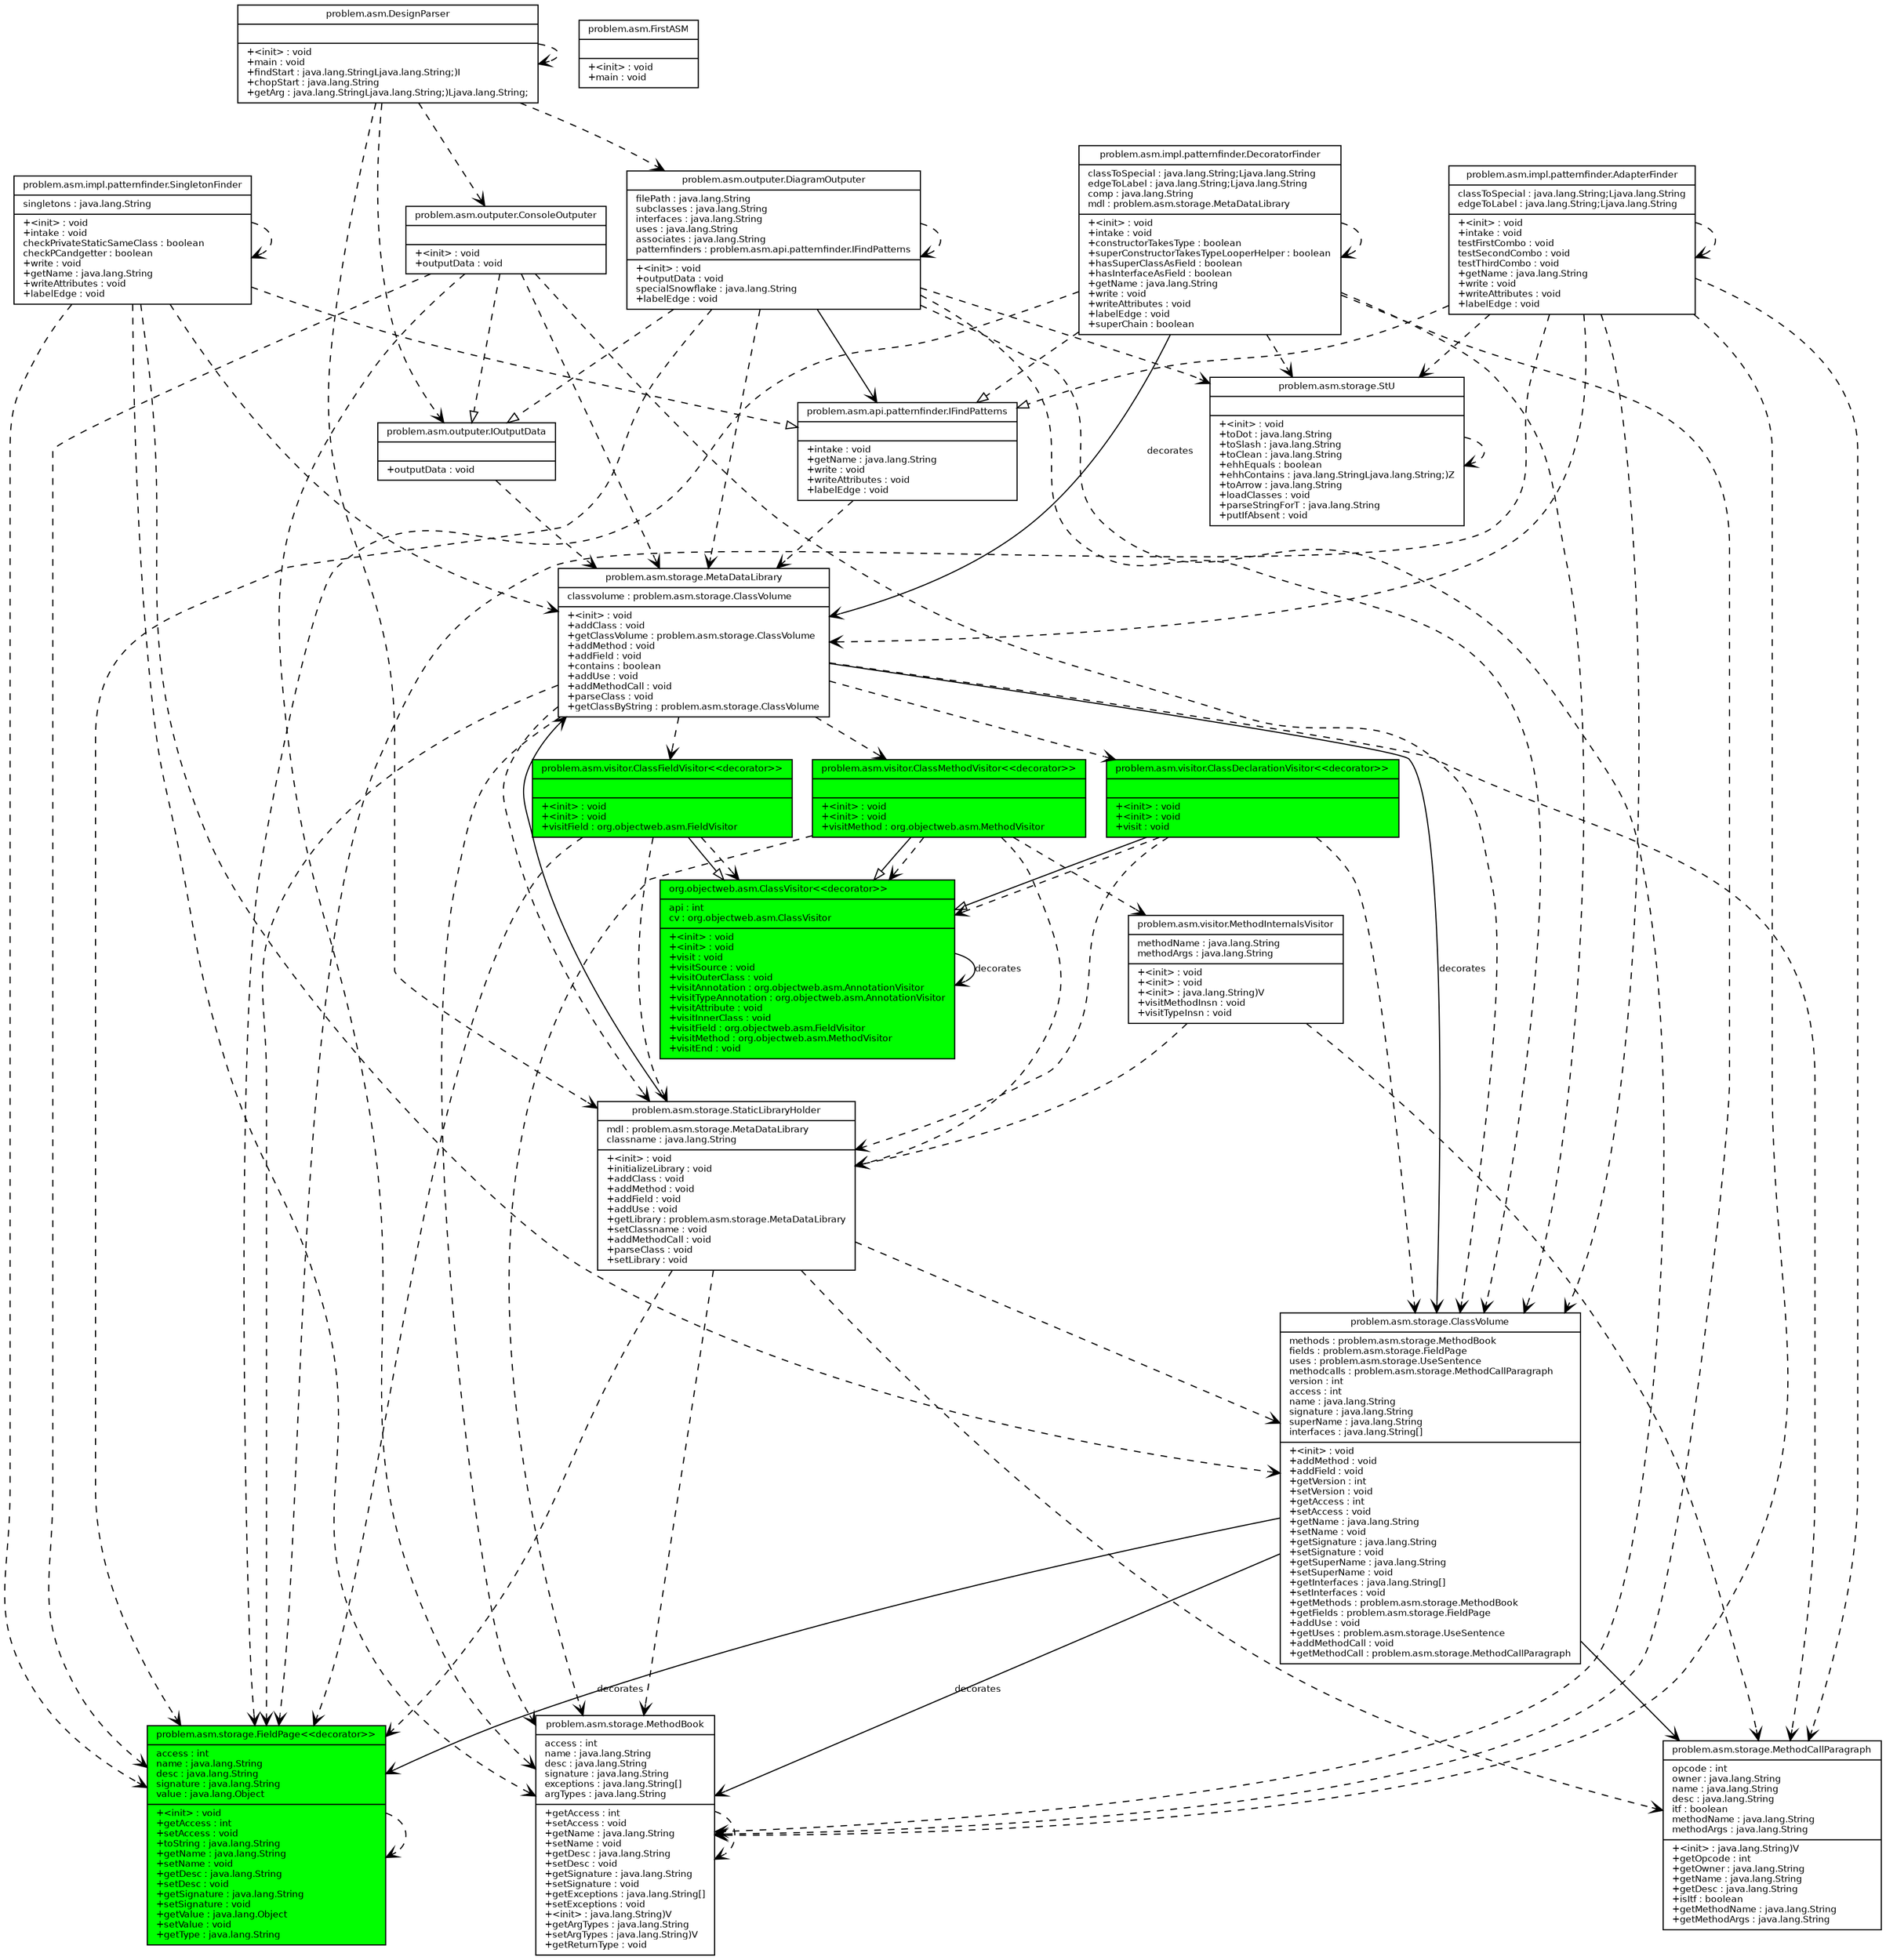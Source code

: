 digraph G {
fontname = "Bitstream Vera Sans"
fontsize = 8
node [
fontname = "Bitstream Vera Sans"
fontsize = 8
shape = "record"
]
edge [
fontname = "Bitstream Vera Sans"
fontsize = 8
]
problemasmDesignParser [
label = "{problem.asm.DesignParser||+\<init\> : void\l+main : void\l+findStart : java.lang.StringLjava.lang.String;)I\l+chopStart : java.lang.String\l+getArg : java.lang.StringLjava.lang.String;)Ljava.lang.String;\l}"
]
problemasmFirstASM [
label = "{problem.asm.FirstASM||+\<init\> : void\l+main : void\l}"
]
problemasmoutputerConsoleOutputer [
label = "{problem.asm.outputer.ConsoleOutputer||+\<init\> : void\l+outputData : void\l}"
]
problemasmoutputerDiagramOutputer [
label = "{problem.asm.outputer.DiagramOutputer|filePath : java.lang.String\lsubclasses : java.lang.String\linterfaces : java.lang.String\luses : java.lang.String\lassociates : java.lang.String\lpatternfinders : problem.asm.api.patternfinder.IFindPatterns\l|+\<init\> : void\l+outputData : void\lspecialSnowflake : java.lang.String\l+labelEdge : void\l}"
]
problemasmoutputerIOutputData [
label = "{problem.asm.outputer.IOutputData||+outputData : void\l}"
]
problemasmstorageClassVolume [
label = "{problem.asm.storage.ClassVolume|methods : problem.asm.storage.MethodBook\lfields : problem.asm.storage.FieldPage\luses : problem.asm.storage.UseSentence\lmethodcalls : problem.asm.storage.MethodCallParagraph\lversion : int\laccess : int\lname : java.lang.String\lsignature : java.lang.String\lsuperName : java.lang.String\linterfaces : java.lang.String[]\l|+\<init\> : void\l+addMethod : void\l+addField : void\l+getVersion : int\l+setVersion : void\l+getAccess : int\l+setAccess : void\l+getName : java.lang.String\l+setName : void\l+getSignature : java.lang.String\l+setSignature : void\l+getSuperName : java.lang.String\l+setSuperName : void\l+getInterfaces : java.lang.String[]\l+setInterfaces : void\l+getMethods : problem.asm.storage.MethodBook\l+getFields : problem.asm.storage.FieldPage\l+addUse : void\l+getUses : problem.asm.storage.UseSentence\l+addMethodCall : void\l+getMethodCall : problem.asm.storage.MethodCallParagraph\l}"
]
problemasmstorageFieldPage [
fillcolor=green, style=filled,
label = "{problem.asm.storage.FieldPage
\<\<decorator\>\>\l|access : int\lname : java.lang.String\ldesc : java.lang.String\lsignature : java.lang.String\lvalue : java.lang.Object\l|+\<init\> : void\l+getAccess : int\l+setAccess : void\l+toString : java.lang.String\l+getName : java.lang.String\l+setName : void\l+getDesc : java.lang.String\l+setDesc : void\l+getSignature : java.lang.String\l+setSignature : void\l+getValue : java.lang.Object\l+setValue : void\l+getType : java.lang.String\l}"
]
problemasmstorageMetaDataLibrary [
label = "{problem.asm.storage.MetaDataLibrary|classvolume : problem.asm.storage.ClassVolume\l|+\<init\> : void\l+addClass : void\l+getClassVolume : problem.asm.storage.ClassVolume\l+addMethod : void\l+addField : void\l+contains : boolean\l+addUse : void\l+addMethodCall : void\l+parseClass : void\l+getClassByString : problem.asm.storage.ClassVolume\l}"
]
problemasmstorageMethodBook [
label = "{problem.asm.storage.MethodBook|access : int\lname : java.lang.String\ldesc : java.lang.String\lsignature : java.lang.String\lexceptions : java.lang.String[]\largTypes : java.lang.String\l|+getAccess : int\l+setAccess : void\l+getName : java.lang.String\l+setName : void\l+getDesc : java.lang.String\l+setDesc : void\l+getSignature : java.lang.String\l+setSignature : void\l+getExceptions : java.lang.String[]\l+setExceptions : void\l+\<init\> : java.lang.String)V\l+getArgTypes : java.lang.String\l+setArgTypes : java.lang.String)V\l+getReturnType : void\l}"
]
problemasmstorageStaticLibraryHolder [
label = "{problem.asm.storage.StaticLibraryHolder|mdl : problem.asm.storage.MetaDataLibrary\lclassname : java.lang.String\l|+\<init\> : void\l+initializeLibrary : void\l+addClass : void\l+addMethod : void\l+addField : void\l+addUse : void\l+getLibrary : problem.asm.storage.MetaDataLibrary\l+setClassname : void\l+addMethodCall : void\l+parseClass : void\l+setLibrary : void\l}"
]
problemasmvisitorClassDeclarationVisitor [
fillcolor=green, style=filled,
label = "{problem.asm.visitor.ClassDeclarationVisitor
\<\<decorator\>\>\l||+\<init\> : void\l+\<init\> : void\l+visit : void\l}"
]
problemasmvisitorMethodInternalsVisitor [
label = "{problem.asm.visitor.MethodInternalsVisitor|methodName : java.lang.String\lmethodArgs : java.lang.String\l|+\<init\> : void\l+\<init\> : void\l+\<init\> : java.lang.String)V\l+visitMethodInsn : void\l+visitTypeInsn : void\l}"
]
problemasmimplpatternfinderAdapterFinder [
label = "{problem.asm.impl.patternfinder.AdapterFinder|classToSpecial : java.lang.String;Ljava.lang.String\ledgeToLabel : java.lang.String;Ljava.lang.String\l|+\<init\> : void\l+intake : void\ltestFirstCombo : void\ltestSecondCombo : void\ltestThirdCombo : void\l+getName : java.lang.String\l+write : void\l+writeAttributes : void\l+labelEdge : void\l}"
]
problemasmimplpatternfinderDecoratorFinder [
label = "{problem.asm.impl.patternfinder.DecoratorFinder|classToSpecial : java.lang.String;Ljava.lang.String\ledgeToLabel : java.lang.String;Ljava.lang.String\lcomp : java.lang.String\lmdl : problem.asm.storage.MetaDataLibrary\l|+\<init\> : void\l+intake : void\l+constructorTakesType : boolean\l+superConstructorTakesTypeLooperHelper : boolean\l+hasSuperClassAsField : boolean\l+hasInterfaceAsField : boolean\l+getName : java.lang.String\l+write : void\l+writeAttributes : void\l+labelEdge : void\l+superChain : boolean\l}"
]
problemasmapipatternfinderIFindPatterns [
label = "{problem.asm.api.patternfinder.IFindPatterns||+intake : void\l+getName : java.lang.String\l+write : void\l+writeAttributes : void\l+labelEdge : void\l}"
]
problemasmimplpatternfinderSingletonFinder [
label = "{problem.asm.impl.patternfinder.SingletonFinder|singletons : java.lang.String\l|+\<init\> : void\l+intake : void\lcheckPrivateStaticSameClass : boolean\lcheckPCandgetter : boolean\l+write : void\l+getName : java.lang.String\l+writeAttributes : void\l+labelEdge : void\l}"
]
problemasmstorageMethodCallParagraph [
label = "{problem.asm.storage.MethodCallParagraph|opcode : int\lowner : java.lang.String\lname : java.lang.String\ldesc : java.lang.String\litf : boolean\lmethodName : java.lang.String\lmethodArgs : java.lang.String\l|+\<init\> : java.lang.String)V\l+getOpcode : int\l+getOwner : java.lang.String\l+getName : java.lang.String\l+getDesc : java.lang.String\l+isItf : boolean\l+getMethodName : java.lang.String\l+getMethodArgs : java.lang.String\l}"
]
problemasmstorageStU [
label = "{problem.asm.storage.StU||+\<init\> : void\l+toDot : java.lang.String\l+toSlash : java.lang.String\l+toClean : java.lang.String\l+ehhEquals : boolean\l+ehhContains : java.lang.StringLjava.lang.String;)Z\l+toArrow : java.lang.String\l+loadClasses : void\l+parseStringForT : java.lang.String\l+putIfAbsent : void\l}"
]
orgobjectwebasmClassVisitor [
fillcolor=green, style=filled,
label = "{org.objectweb.asm.ClassVisitor
\<\<decorator\>\>\l|api : int\lcv : org.objectweb.asm.ClassVisitor\l|+\<init\> : void\l+\<init\> : void\l+visit : void\l+visitSource : void\l+visitOuterClass : void\l+visitAnnotation : org.objectweb.asm.AnnotationVisitor\l+visitTypeAnnotation : org.objectweb.asm.AnnotationVisitor\l+visitAttribute : void\l+visitInnerClass : void\l+visitField : org.objectweb.asm.FieldVisitor\l+visitMethod : org.objectweb.asm.MethodVisitor\l+visitEnd : void\l}"
]
problemasmvisitorClassFieldVisitor [
fillcolor=green, style=filled,
label = "{problem.asm.visitor.ClassFieldVisitor
\<\<decorator\>\>\l||+\<init\> : void\l+\<init\> : void\l+visitField : org.objectweb.asm.FieldVisitor\l}"
]
problemasmvisitorClassMethodVisitor [
fillcolor=green, style=filled,
label = "{problem.asm.visitor.ClassMethodVisitor
\<\<decorator\>\>\l||+\<init\> : void\l+\<init\> : void\l+visitMethod : org.objectweb.asm.MethodVisitor\l}"
]
edge [ arrowhead = "empty", style = "none"  ]
problemasmvisitorClassDeclarationVisitor -> orgobjectwebasmClassVisitor
edge [ arrowhead = "empty", style = "none"  ]
problemasmvisitorClassMethodVisitor -> orgobjectwebasmClassVisitor
edge [ arrowhead = "empty", style = "none"  ]
problemasmvisitorClassFieldVisitor -> orgobjectwebasmClassVisitor
edge [ arrowhead = "empty", style = "dashed" 
 ]
problemasmoutputerDiagramOutputer -> problemasmoutputerIOutputData
edge [ arrowhead = "empty", style = "dashed" 
 ]
problemasmimplpatternfinderDecoratorFinder -> problemasmapipatternfinderIFindPatterns
edge [ arrowhead = "empty", style = "dashed" 
 ]
problemasmimplpatternfinderSingletonFinder -> problemasmapipatternfinderIFindPatterns
edge [ arrowhead = "empty", style = "dashed" 
 ]
problemasmimplpatternfinderAdapterFinder -> problemasmapipatternfinderIFindPatterns
edge [ arrowhead = "empty", style = "dashed" 
 ]
problemasmoutputerConsoleOutputer -> problemasmoutputerIOutputData
edge [ arrowhead = "vee", style = "dashed" 
 ]
problemasmoutputerDiagramOutputer -> problemasmstorageMethodBook
edge [ arrowhead = "vee", style = "dashed" 
 ]
problemasmimplpatternfinderAdapterFinder -> problemasmstorageMetaDataLibrary
edge [ arrowhead = "vee", style = "dashed" 
 ]
problemasmimplpatternfinderSingletonFinder -> problemasmimplpatternfinderSingletonFinder
edge [ arrowhead = "vee", style = "dashed" 
 ]
problemasmvisitorMethodInternalsVisitor -> problemasmstorageMethodCallParagraph
edge [ arrowhead = "vee", style = "dashed" 
 ]
problemasmstorageMethodBook -> problemasmstorageMethodBook
edge [ arrowhead = "vee", style = "dashed" 
 ]
problemasmstorageMetaDataLibrary -> problemasmstorageMethodBook
edge [ arrowhead = "vee", style = "dashed" 
 ]
problemasmvisitorMethodInternalsVisitor -> problemasmstorageStaticLibraryHolder
edge [ arrowhead = "vee", style = "dashed" 
 ]
problemasmstorageStU -> problemasmstorageStU
edge [ arrowhead = "vee", style = "dashed" 
 ]
problemasmimplpatternfinderDecoratorFinder -> problemasmstorageStU
edge [ arrowhead = "vee", style = "dashed" 
 ]
problemasmoutputerDiagramOutputer -> problemasmstorageStU
edge [ arrowhead = "vee", style = "dashed" 
 ]
problemasmstorageMetaDataLibrary -> problemasmstorageMethodCallParagraph
edge [ arrowhead = "vee", style = "dashed" 
 ]
problemasmstorageMetaDataLibrary -> problemasmvisitorClassMethodVisitor
edge [ arrowhead = "vee", style = "dashed" 
 ]
problemasmimplpatternfinderAdapterFinder -> problemasmstorageMethodCallParagraph
edge [ arrowhead = "vee", style = "dashed" 
 ]
problemasmimplpatternfinderSingletonFinder -> problemasmstorageMethodBook
edge [ arrowhead = "vee", style = "dashed" 
 ]
problemasmimplpatternfinderSingletonFinder -> problemasmstorageMetaDataLibrary
edge [ arrowhead = "vee", style = "dashed" 
 ]
problemasmvisitorClassMethodVisitor -> orgobjectwebasmClassVisitor
edge [ arrowhead = "vee", style = "dashed" 
 ]
problemasmstorageFieldPage -> problemasmstorageFieldPage
edge [ arrowhead = "vee", style = "dashed" 
 ]
problemasmvisitorClassMethodVisitor -> problemasmvisitorMethodInternalsVisitor
edge [ arrowhead = "vee", style = "dashed" 
 ]
problemasmimplpatternfinderAdapterFinder -> problemasmstorageClassVolume
edge [ arrowhead = "vee", style = "dashed" 
 ]
problemasmimplpatternfinderDecoratorFinder -> problemasmstorageFieldPage
edge [ arrowhead = "vee", style = "dashed" 
 ]
problemasmDesignParser -> problemasmoutputerConsoleOutputer
edge [ arrowhead = "vee", style = "dashed" 
 ]
problemasmstorageStaticLibraryHolder -> problemasmstorageFieldPage
edge [ arrowhead = "vee", style = "dashed" 
 ]
problemasmoutputerConsoleOutputer -> problemasmstorageMetaDataLibrary
edge [ arrowhead = "vee", style = "dashed" 
 ]
problemasmimplpatternfinderAdapterFinder -> problemasmimplpatternfinderAdapterFinder
edge [ arrowhead = "vee", style = "dashed" 
 ]
problemasmoutputerDiagramOutputer -> problemasmstorageFieldPage
edge [ arrowhead = "vee", style = "dashed" 
 ]
problemasmDesignParser -> problemasmoutputerIOutputData
edge [ arrowhead = "vee", style = "dashed" 
 ]
problemasmoutputerConsoleOutputer -> problemasmstorageFieldPage
edge [ arrowhead = "vee", style = "dashed" 
 ]
problemasmoutputerConsoleOutputer -> problemasmstorageClassVolume
edge [ arrowhead = "vee", style = "dashed" 
 ]
problemasmimplpatternfinderDecoratorFinder -> problemasmstorageClassVolume
edge [ arrowhead = "vee", style = "dashed" 
 ]
problemasmoutputerIOutputData -> problemasmstorageMetaDataLibrary
edge [ arrowhead = "vee", style = "dashed" 
 ]
problemasmvisitorClassFieldVisitor -> orgobjectwebasmClassVisitor
edge [ arrowhead = "vee", style = "dashed" 
 ]
problemasmstorageMetaDataLibrary -> problemasmstorageStaticLibraryHolder
edge [ arrowhead = "vee", style = "dashed" 
 ]
problemasmimplpatternfinderSingletonFinder -> problemasmstorageClassVolume
edge [ arrowhead = "vee", style = "dashed" 
 ]
problemasmstorageMetaDataLibrary -> problemasmstorageFieldPage
edge [ arrowhead = "vee", style = "dashed" 
 ]
problemasmoutputerConsoleOutputer -> problemasmstorageMethodBook
edge [ arrowhead = "vee", style = "dashed" 
 ]
problemasmvisitorClassDeclarationVisitor -> orgobjectwebasmClassVisitor
edge [ arrowhead = "vee", style = "dashed" 
 ]
problemasmvisitorClassDeclarationVisitor -> problemasmstorageStaticLibraryHolder
edge [ arrowhead = "vee", style = "dashed" 
 ]
problemasmvisitorClassFieldVisitor -> problemasmstorageStaticLibraryHolder
edge [ arrowhead = "vee", style = "dashed" 
 ]
problemasmimplpatternfinderAdapterFinder -> problemasmstorageFieldPage
edge [ arrowhead = "vee", style = "dashed" 
 ]
problemasmapipatternfinderIFindPatterns -> problemasmstorageMetaDataLibrary
edge [ arrowhead = "vee", style = "dashed" 
 ]
problemasmstorageStaticLibraryHolder -> problemasmstorageMethodCallParagraph
edge [ arrowhead = "vee", style = "dashed" 
 ]
problemasmstorageMetaDataLibrary -> problemasmvisitorClassFieldVisitor
edge [ arrowhead = "vee", style = "dashed" 
 ]
problemasmoutputerDiagramOutputer -> problemasmstorageMetaDataLibrary
edge [ arrowhead = "vee", style = "dashed" 
 ]
problemasmimplpatternfinderSingletonFinder -> problemasmstorageFieldPage
edge [ arrowhead = "vee", style = "dashed" 
 ]
problemasmimplpatternfinderDecoratorFinder -> problemasmimplpatternfinderDecoratorFinder
edge [ arrowhead = "vee", style = "dashed" 
 ]
problemasmDesignParser -> problemasmoutputerDiagramOutputer
edge [ arrowhead = "vee", style = "dashed" 
 ]
problemasmimplpatternfinderAdapterFinder -> problemasmstorageStU
edge [ arrowhead = "vee", style = "dashed" 
 ]
problemasmstorageStaticLibraryHolder -> problemasmstorageClassVolume
edge [ arrowhead = "vee", style = "dashed" 
 ]
problemasmimplpatternfinderAdapterFinder -> problemasmstorageMethodBook
edge [ arrowhead = "vee", style = "dashed" 
 ]
problemasmimplpatternfinderDecoratorFinder -> problemasmstorageMethodBook
edge [ arrowhead = "vee", style = "dashed" 
 ]
problemasmvisitorClassDeclarationVisitor -> problemasmstorageClassVolume
edge [ arrowhead = "vee", style = "dashed" 
 ]
problemasmoutputerDiagramOutputer -> problemasmstorageClassVolume
edge [ arrowhead = "vee", style = "dashed" 
 ]
problemasmvisitorClassFieldVisitor -> problemasmstorageFieldPage
edge [ arrowhead = "vee", style = "dashed" 
 ]
problemasmDesignParser -> problemasmstorageStaticLibraryHolder
edge [ arrowhead = "vee", style = "dashed" 
 ]
problemasmvisitorClassMethodVisitor -> problemasmstorageMethodBook
edge [ arrowhead = "vee", style = "dashed" 
 ]
problemasmstorageStaticLibraryHolder -> problemasmstorageMethodBook
edge [ arrowhead = "vee", style = "dashed" 
 ]
problemasmoutputerDiagramOutputer -> problemasmoutputerDiagramOutputer
edge [ arrowhead = "vee", style = "dashed" 
 ]
problemasmvisitorClassMethodVisitor -> problemasmstorageStaticLibraryHolder
edge [ arrowhead = "vee", style = "dashed" 
 ]
problemasmDesignParser -> problemasmDesignParser
edge [ arrowhead = "vee", style = "dashed" 
 ]
problemasmstorageMetaDataLibrary -> problemasmvisitorClassDeclarationVisitor
edge [ arrowhead = "vee", style = "none" 
 ]
problemasmstorageClassVolume -> problemasmstorageMethodCallParagraph
edge [ arrowhead = "vee", style = "none" 
 ]
problemasmstorageStaticLibraryHolder -> problemasmstorageMetaDataLibrary
edge [ arrowhead = "vee", style = "none" 
 ]
problemasmoutputerDiagramOutputer -> problemasmapipatternfinderIFindPatterns
edge [ arrowhead = "vee", style = "none" 
, label = "decorates" ]
orgobjectwebasmClassVisitor -> orgobjectwebasmClassVisitor
edge [ arrowhead = "vee", style = "none" 
 ]
problemasmimplpatternfinderDecoratorFinder -> problemasmstorageMetaDataLibrary
edge [ arrowhead = "vee", style = "none" 
 ]
problemasmstorageMetaDataLibrary -> problemasmstorageClassVolume
edge [ arrowhead = "vee", style = "none" 
 ]
problemasmstorageClassVolume -> problemasmstorageFieldPage
edge [ arrowhead = "vee", style = "none" 
 ]
problemasmstorageClassVolume -> problemasmstorageMethodBook
}
